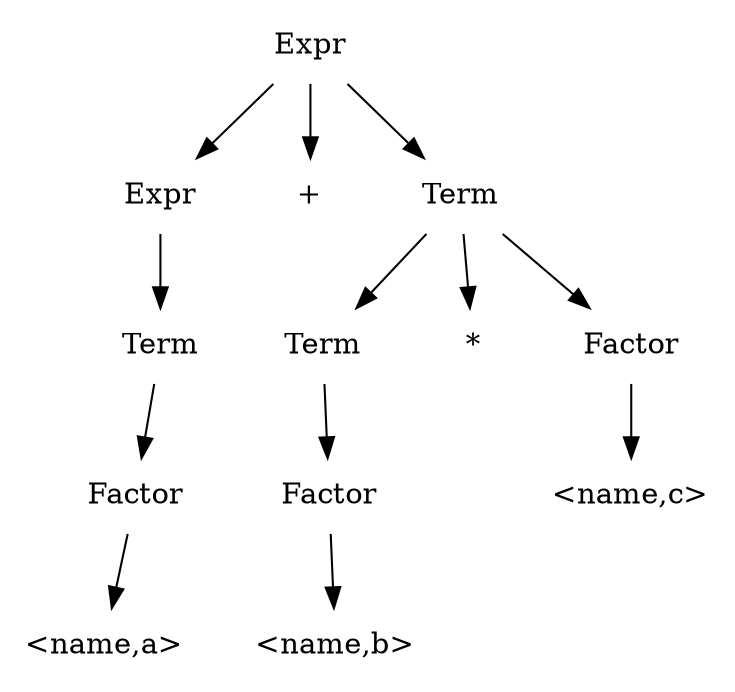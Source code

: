digraph parsetree {
    size="8,5"
    node [shape = plaintext];
    e1 [label = "Expr"];
    e2 [label = "Expr"];
    t1 [label = "Term"];
    t2 [label = "Term"];
    t3 [label = "Term"];
    f1 [label = "Factor"];
    f2 [label = "Factor"];
    f3 [label = "Factor"];
    e1 -> e2 -> t1 -> f1 -> "<name,a>"
    e1 -> "+"
    e1 -> t2 -> t3 -> f2 -> "<name,b>"
    t2 -> "*"
    t2 -> f3 -> "<name,c>"
    { rank=same; e2 -> "+" -> t2 [style=invis]}
    { rank=same; t3 -> "*" -> f3 [style=invis]}
}
